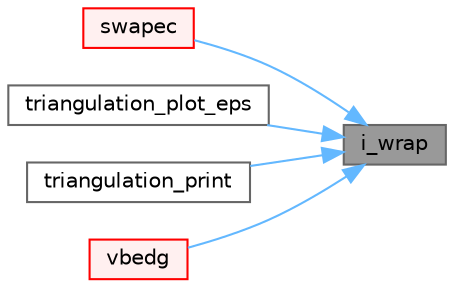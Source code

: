 digraph "i_wrap"
{
 // LATEX_PDF_SIZE
  bgcolor="transparent";
  edge [fontname=Helvetica,fontsize=10,labelfontname=Helvetica,labelfontsize=10];
  node [fontname=Helvetica,fontsize=10,shape=box,height=0.2,width=0.4];
  rankdir="RL";
  Node1 [id="Node000001",label="i_wrap",height=0.2,width=0.4,color="gray40", fillcolor="grey60", style="filled", fontcolor="black",tooltip=" "];
  Node1 -> Node2 [id="edge1_Node000001_Node000002",dir="back",color="steelblue1",style="solid",tooltip=" "];
  Node2 [id="Node000002",label="swapec",height=0.2,width=0.4,color="red", fillcolor="#FFF0F0", style="filled",URL="$geompack_8C.html#a8d9841a89931ae4f0e26f12076fbd241",tooltip=" "];
  Node1 -> Node5 [id="edge2_Node000001_Node000005",dir="back",color="steelblue1",style="solid",tooltip=" "];
  Node5 [id="Node000005",label="triangulation_plot_eps",height=0.2,width=0.4,color="grey40", fillcolor="white", style="filled",URL="$geompack_8C.html#adf84cbd396d0b48d501bcd8c3dc730a7",tooltip=" "];
  Node1 -> Node6 [id="edge3_Node000001_Node000006",dir="back",color="steelblue1",style="solid",tooltip=" "];
  Node6 [id="Node000006",label="triangulation_print",height=0.2,width=0.4,color="grey40", fillcolor="white", style="filled",URL="$geompack_8C.html#a7ee1a759ec5ec42ab155668bab34297d",tooltip=" "];
  Node1 -> Node7 [id="edge4_Node000001_Node000007",dir="back",color="steelblue1",style="solid",tooltip=" "];
  Node7 [id="Node000007",label="vbedg",height=0.2,width=0.4,color="red", fillcolor="#FFF0F0", style="filled",URL="$geompack_8C.html#a485d6ec02b7cc5657f342cd65d3770c2",tooltip=" "];
}
